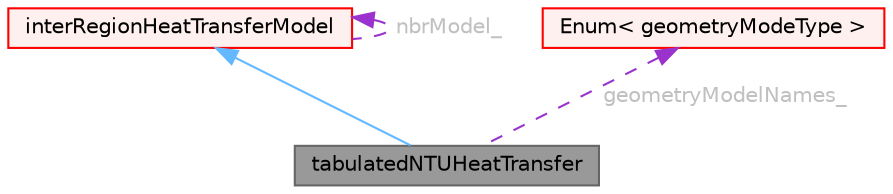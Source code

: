 digraph "tabulatedNTUHeatTransfer"
{
 // LATEX_PDF_SIZE
  bgcolor="transparent";
  edge [fontname=Helvetica,fontsize=10,labelfontname=Helvetica,labelfontsize=10];
  node [fontname=Helvetica,fontsize=10,shape=box,height=0.2,width=0.4];
  Node1 [id="Node000001",label="tabulatedNTUHeatTransfer",height=0.2,width=0.4,color="gray40", fillcolor="grey60", style="filled", fontcolor="black",tooltip="Applies a tabulated heat transfer model for inter-region heat exchanges. The heat flux is calculated ..."];
  Node2 -> Node1 [id="edge1_Node000001_Node000002",dir="back",color="steelblue1",style="solid",tooltip=" "];
  Node2 [id="Node000002",label="interRegionHeatTransferModel",height=0.2,width=0.4,color="red", fillcolor="#FFF0F0", style="filled",URL="$classFoam_1_1fv_1_1interRegionHeatTransferModel.html",tooltip="Intermediate class for handling inter-region heat exchanges."];
  Node2 -> Node2 [id="edge2_Node000002_Node000002",dir="back",color="darkorchid3",style="dashed",tooltip=" ",label=" nbrModel_",fontcolor="grey" ];
  Node65 -> Node1 [id="edge3_Node000001_Node000065",dir="back",color="darkorchid3",style="dashed",tooltip=" ",label=" geometryModelNames_",fontcolor="grey" ];
  Node65 [id="Node000065",label="Enum\< geometryModeType \>",height=0.2,width=0.4,color="red", fillcolor="#FFF0F0", style="filled",URL="$classFoam_1_1Enum.html",tooltip=" "];
}
